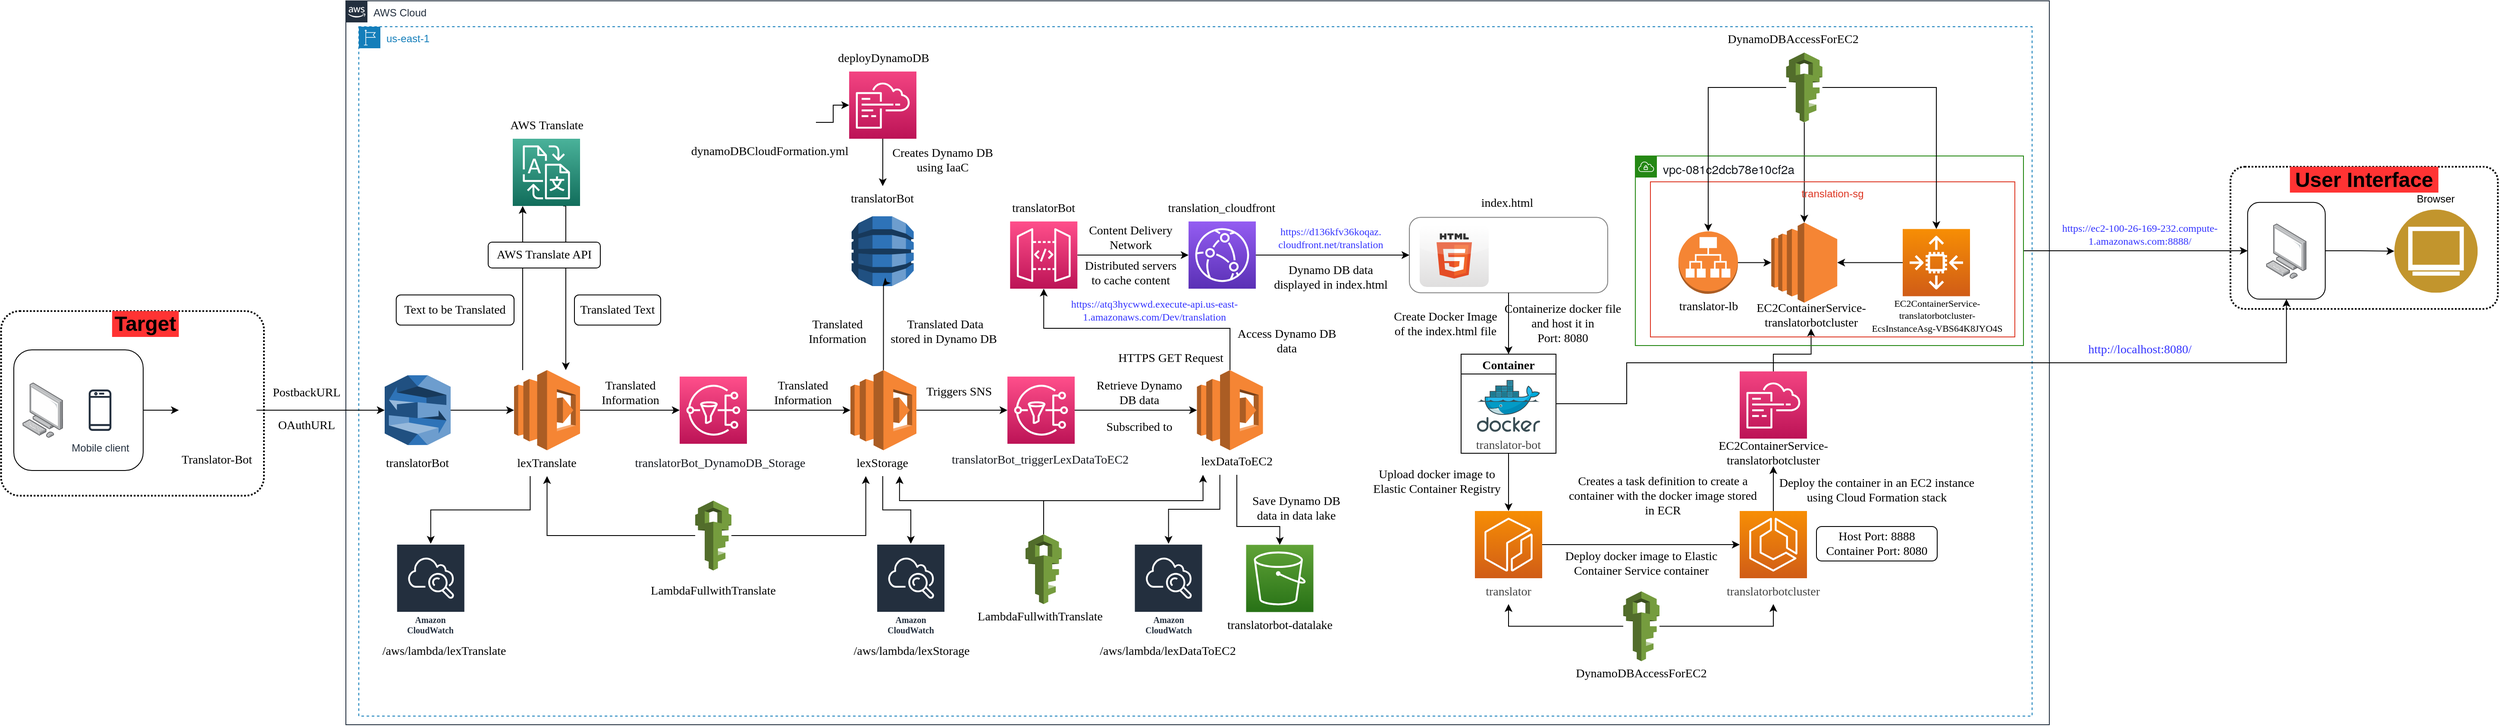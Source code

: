 <mxfile version="16.5.4" type="github">
  <diagram id="Cde-3X-1X5EVj61imLlX" name="Page-1">
    <mxGraphModel dx="1662" dy="762" grid="1" gridSize="10" guides="1" tooltips="1" connect="1" arrows="1" fold="1" page="1" pageScale="1" pageWidth="827" pageHeight="1169" math="0" shadow="0">
      <root>
        <mxCell id="0" />
        <mxCell id="1" parent="0" />
        <mxCell id="rzOmGo2VR9fKO25eVvpv-35" value="" style="rounded=1;whiteSpace=wrap;html=1;shadow=0;glass=0;opacity=50;" parent="1" vertex="1">
          <mxGeometry x="1668" y="271.25" width="230" height="87.5" as="geometry" />
        </mxCell>
        <mxCell id="ni4OcqO88Lzvq4DjB9Rr-82" value="us-east-1" style="points=[[0,0],[0.25,0],[0.5,0],[0.75,0],[1,0],[1,0.25],[1,0.5],[1,0.75],[1,1],[0.75,1],[0.5,1],[0.25,1],[0,1],[0,0.75],[0,0.5],[0,0.25]];outlineConnect=0;gradientColor=none;html=1;whiteSpace=wrap;fontSize=12;fontStyle=0;container=1;pointerEvents=0;collapsible=0;recursiveResize=0;shape=mxgraph.aws4.group;grIcon=mxgraph.aws4.group_region;strokeColor=#147EBA;fillColor=none;verticalAlign=top;align=left;spacingLeft=30;fontColor=#147EBA;dashed=1;" vertex="1" parent="1">
          <mxGeometry x="450" y="50" width="1940" height="800" as="geometry" />
        </mxCell>
        <mxCell id="ni4OcqO88Lzvq4DjB9Rr-123" value="" style="rounded=1;whiteSpace=wrap;html=1;fontFamily=Tahoma;fontSize=14;fontColor=#000000;fillColor=none;" vertex="1" parent="ni4OcqO88Lzvq4DjB9Rr-82">
          <mxGeometry x="1690" y="580" width="140" height="40" as="geometry" />
        </mxCell>
        <mxCell id="EA1YKVZXCybgp4M1fabI-1" value="AWS Cloud" style="points=[[0,0],[0.25,0],[0.5,0],[0.75,0],[1,0],[1,0.25],[1,0.5],[1,0.75],[1,1],[0.75,1],[0.5,1],[0.25,1],[0,1],[0,0.75],[0,0.5],[0,0.25]];outlineConnect=0;gradientColor=none;html=1;whiteSpace=wrap;fontSize=12;fontStyle=0;shape=mxgraph.aws4.group;grIcon=mxgraph.aws4.group_aws_cloud_alt;strokeColor=#232F3E;fillColor=none;verticalAlign=top;align=left;spacingLeft=30;fontColor=#232F3E;dashed=0;" parent="ni4OcqO88Lzvq4DjB9Rr-82" vertex="1">
          <mxGeometry x="-15" y="-30" width="1975" height="840" as="geometry" />
        </mxCell>
        <mxCell id="rzOmGo2VR9fKO25eVvpv-13" value="HTTPS GET Request" style="text;html=1;strokeColor=none;fillColor=none;align=center;verticalAlign=middle;whiteSpace=wrap;rounded=0;fontFamily=Tahoma;fontStyle=0;fontSize=14;" parent="ni4OcqO88Lzvq4DjB9Rr-82" vertex="1">
          <mxGeometry x="863.56" y="370" width="154.88" height="30" as="geometry" />
        </mxCell>
        <mxCell id="rzOmGo2VR9fKO25eVvpv-29" value="" style="shape=image;html=1;verticalAlign=top;verticalLabelPosition=bottom;labelBackgroundColor=#ffffff;imageAspect=0;aspect=fixed;image=https://cdn1.iconfinder.com/data/icons/hawcons/32/700035-icon-77-document-file-css-128.png" parent="ni4OcqO88Lzvq4DjB9Rr-82" vertex="1">
          <mxGeometry x="1380" y="230" width="70" height="70" as="geometry" />
        </mxCell>
        <mxCell id="rzOmGo2VR9fKO25eVvpv-30" value="" style="shape=image;html=1;verticalAlign=top;verticalLabelPosition=bottom;labelBackgroundColor=#ffffff;imageAspect=0;aspect=fixed;image=https://cdn0.iconfinder.com/data/icons/file-names-26/512/27-128.png" parent="ni4OcqO88Lzvq4DjB9Rr-82" vertex="1">
          <mxGeometry x="1310" y="230" width="70" height="70" as="geometry" />
        </mxCell>
        <mxCell id="rzOmGo2VR9fKO25eVvpv-27" value="" style="dashed=0;outlineConnect=0;html=1;align=center;labelPosition=center;verticalLabelPosition=bottom;verticalAlign=top;shape=mxgraph.webicons.html5;gradientColor=#DFDEDE" parent="ni4OcqO88Lzvq4DjB9Rr-82" vertex="1">
          <mxGeometry x="1230" y="230" width="80" height="72" as="geometry" />
        </mxCell>
        <mxCell id="ni4OcqO88Lzvq4DjB9Rr-109" value="" style="shape=image;html=1;verticalAlign=top;verticalLabelPosition=bottom;labelBackgroundColor=#ffffff;imageAspect=0;aspect=fixed;image=https://cdn1.iconfinder.com/data/icons/hawcons/32/699749-icon-103-document-file-yml-128.png;fontColor=#000000;fillColor=none;" vertex="1" parent="ni4OcqO88Lzvq4DjB9Rr-82">
          <mxGeometry x="450" y="71" width="80" height="80" as="geometry" />
        </mxCell>
        <mxCell id="ni4OcqO88Lzvq4DjB9Rr-76" value="" style="outlineConnect=0;dashed=0;verticalLabelPosition=bottom;verticalAlign=top;align=center;html=1;shape=mxgraph.aws3.iam;fillColor=#759C3E;gradientColor=none;fontFamily=Tahoma;fontSize=14;" vertex="1" parent="ni4OcqO88Lzvq4DjB9Rr-82">
          <mxGeometry x="1654.87" y="30" width="42" height="81" as="geometry" />
        </mxCell>
        <mxCell id="ni4OcqO88Lzvq4DjB9Rr-79" value="DynamoDBAccessForEC2" style="text;html=1;strokeColor=none;fillColor=none;align=center;verticalAlign=middle;whiteSpace=wrap;rounded=0;fontFamily=Tahoma;fontStyle=0;fontSize=14;" vertex="1" parent="ni4OcqO88Lzvq4DjB9Rr-82">
          <mxGeometry x="1580" width="166.13" height="30" as="geometry" />
        </mxCell>
        <mxCell id="ni4OcqO88Lzvq4DjB9Rr-122" value="&lt;font style=&quot;font-size: 14px&quot;&gt;Host Port: 8888&lt;br&gt;Container Port: 8080&lt;/font&gt;" style="text;html=1;strokeColor=none;fillColor=none;align=center;verticalAlign=middle;whiteSpace=wrap;rounded=0;fontFamily=Tahoma;fontSize=11;fontColor=#000000;" vertex="1" parent="ni4OcqO88Lzvq4DjB9Rr-82">
          <mxGeometry x="1683.07" y="580" width="153.87" height="40" as="geometry" />
        </mxCell>
        <mxCell id="ni4OcqO88Lzvq4DjB9Rr-77" style="edgeStyle=orthogonalEdgeStyle;rounded=0;orthogonalLoop=1;jettySize=auto;html=1;entryX=0.5;entryY=0;entryDx=0;entryDy=0;entryPerimeter=0;fontColor=#000000;exitX=0.5;exitY=1;exitDx=0;exitDy=0;exitPerimeter=0;" edge="1" parent="1" source="ni4OcqO88Lzvq4DjB9Rr-76" target="XaE2ZHyz7dsWg8NqnUYi-18">
          <mxGeometry relative="1" as="geometry">
            <Array as="points">
              <mxPoint x="2126" y="190" />
              <mxPoint x="2126" y="190" />
            </Array>
          </mxGeometry>
        </mxCell>
        <mxCell id="XaE2ZHyz7dsWg8NqnUYi-12" value="" style="rounded=1;arcSize=10;dashed=1;fillColor=none;gradientColor=none;dashPattern=1 1;strokeWidth=2;" parent="1" vertex="1">
          <mxGeometry x="2620" y="212.5" width="310" height="165" as="geometry" />
        </mxCell>
        <mxCell id="XaE2ZHyz7dsWg8NqnUYi-1" value="" style="rounded=1;arcSize=10;dashed=1;fillColor=none;gradientColor=none;dashPattern=1 1;strokeWidth=2;" parent="1" vertex="1">
          <mxGeometry x="35.25" y="380" width="304.75" height="214.25" as="geometry" />
        </mxCell>
        <mxCell id="UKweu5wvskNlFkjZEGn7-25" value="Translated &lt;br&gt;Information" style="text;html=1;strokeColor=none;fillColor=none;align=center;verticalAlign=middle;whiteSpace=wrap;rounded=0;fontFamily=Tahoma;fontStyle=0;fontSize=14;" parent="1" vertex="1">
          <mxGeometry x="690" y="460" width="150" height="30" as="geometry" />
        </mxCell>
        <mxCell id="XaE2ZHyz7dsWg8NqnUYi-13" value="Translated&lt;br&gt;Information" style="text;html=1;strokeColor=none;fillColor=none;align=center;verticalAlign=middle;whiteSpace=wrap;rounded=0;fontFamily=Tahoma;fontStyle=0;fontSize=14;" parent="1" vertex="1">
          <mxGeometry x="890" y="460" width="150" height="30" as="geometry" />
        </mxCell>
        <mxCell id="UKweu5wvskNlFkjZEGn7-30" value="Translated&lt;br&gt;Information" style="text;html=1;strokeColor=none;fillColor=none;align=center;verticalAlign=middle;whiteSpace=wrap;rounded=0;fontFamily=Tahoma;fontStyle=0;fontSize=14;" parent="1" vertex="1">
          <mxGeometry x="930" y="388.75" width="150" height="30" as="geometry" />
        </mxCell>
        <mxCell id="rzOmGo2VR9fKO25eVvpv-54" value="Translated Data &lt;br&gt;stored in Dynamo DB&amp;nbsp;" style="text;html=1;strokeColor=none;fillColor=none;align=center;verticalAlign=middle;whiteSpace=wrap;rounded=0;fontFamily=Tahoma;fontStyle=0;fontSize=14;" parent="1" vertex="1">
          <mxGeometry x="1055.12" y="388.75" width="150" height="30" as="geometry" />
        </mxCell>
        <mxCell id="sKFou9yZOoE1EBQb0Xwh-13" value="Subscribed to" style="text;html=1;strokeColor=none;fillColor=none;align=center;verticalAlign=middle;whiteSpace=wrap;rounded=0;fontFamily=Tahoma;fontStyle=0;fontSize=14;" parent="1" vertex="1">
          <mxGeometry x="1310" y="500" width="90" height="30" as="geometry" />
        </mxCell>
        <mxCell id="A36-IKuRs1dUuJYJ4YyN-19" value="&lt;font style=&quot;font-size: 14px&quot;&gt;Retrieve Dynamo &lt;br&gt;DB data&lt;/font&gt;" style="text;html=1;strokeColor=none;fillColor=none;align=center;verticalAlign=middle;whiteSpace=wrap;rounded=0;fontFamily=Tahoma;fontStyle=0;fontSize=14;" parent="1" vertex="1">
          <mxGeometry x="1280" y="460" width="150" height="30" as="geometry" />
        </mxCell>
        <mxCell id="sKFou9yZOoE1EBQb0Xwh-12" value="Triggers SNS" style="text;html=1;strokeColor=none;fillColor=none;align=center;verticalAlign=middle;whiteSpace=wrap;rounded=0;fontFamily=Tahoma;fontStyle=0;fontSize=14;" parent="1" vertex="1">
          <mxGeometry x="1070.59" y="458.5" width="150" height="30" as="geometry" />
        </mxCell>
        <mxCell id="rzOmGo2VR9fKO25eVvpv-15" value="&lt;font style=&quot;font-size: 14px&quot;&gt;Access Dynamo DB &lt;br&gt;data&lt;/font&gt;" style="text;html=1;strokeColor=none;fillColor=none;align=center;verticalAlign=middle;whiteSpace=wrap;rounded=0;fontFamily=Tahoma;fontStyle=0;fontSize=14;" parent="1" vertex="1">
          <mxGeometry x="1461.75" y="400" width="128.25" height="30" as="geometry" />
        </mxCell>
        <mxCell id="rzOmGo2VR9fKO25eVvpv-17" value="&lt;font style=&quot;font-size: 14px&quot;&gt;Save Dynamo DB &lt;br&gt;data in data lake&lt;/font&gt;" style="text;html=1;strokeColor=none;fillColor=none;align=center;verticalAlign=middle;whiteSpace=wrap;rounded=0;fontFamily=Tahoma;fontStyle=0;fontSize=14;" parent="1" vertex="1">
          <mxGeometry x="1461.75" y="594.25" width="150" height="30" as="geometry" />
        </mxCell>
        <mxCell id="rzOmGo2VR9fKO25eVvpv-41" value="" style="edgeStyle=orthogonalEdgeStyle;rounded=0;orthogonalLoop=1;jettySize=auto;html=1;entryX=0.5;entryY=0;entryDx=0;entryDy=0;" parent="1" source="rzOmGo2VR9fKO25eVvpv-35" target="UKweu5wvskNlFkjZEGn7-52" edge="1">
          <mxGeometry relative="1" as="geometry" />
        </mxCell>
        <mxCell id="UKweu5wvskNlFkjZEGn7-3" value="" style="edgeStyle=orthogonalEdgeStyle;rounded=0;orthogonalLoop=1;jettySize=auto;html=1;fontFamily=Tahoma;fontSize=14;" parent="1" source="mrodCyjBKe6o-l9PmYg6-1" target="mrodCyjBKe6o-l9PmYg6-2" edge="1">
          <mxGeometry relative="1" as="geometry" />
        </mxCell>
        <mxCell id="mrodCyjBKe6o-l9PmYg6-1" value="" style="outlineConnect=0;dashed=0;verticalLabelPosition=bottom;verticalAlign=top;align=center;html=1;shape=mxgraph.aws3.lex;fillColor=#2E73B8;gradientColor=none;" parent="1" vertex="1">
          <mxGeometry x="480" y="454.5" width="76.5" height="81" as="geometry" />
        </mxCell>
        <mxCell id="UKweu5wvskNlFkjZEGn7-14" value="" style="edgeStyle=orthogonalEdgeStyle;rounded=0;orthogonalLoop=1;jettySize=auto;html=1;fontFamily=Tahoma;fontSize=14;" parent="1" source="mrodCyjBKe6o-l9PmYg6-2" target="mrodCyjBKe6o-l9PmYg6-4" edge="1">
          <mxGeometry relative="1" as="geometry">
            <Array as="points">
              <mxPoint x="640" y="410" />
              <mxPoint x="640" y="410" />
            </Array>
            <mxPoint x="640" y="378" as="targetPoint" />
          </mxGeometry>
        </mxCell>
        <mxCell id="UKweu5wvskNlFkjZEGn7-23" style="edgeStyle=orthogonalEdgeStyle;rounded=0;orthogonalLoop=1;jettySize=auto;html=1;fontFamily=Tahoma;fontSize=14;entryX=0;entryY=0.5;entryDx=0;entryDy=0;entryPerimeter=0;" parent="1" source="mrodCyjBKe6o-l9PmYg6-2" target="UKweu5wvskNlFkjZEGn7-4" edge="1">
          <mxGeometry relative="1" as="geometry" />
        </mxCell>
        <mxCell id="mrodCyjBKe6o-l9PmYg6-2" value="" style="outlineConnect=0;dashed=0;verticalLabelPosition=bottom;verticalAlign=top;align=center;html=1;shape=mxgraph.aws3.lambda;fillColor=#F58534;gradientColor=none;" parent="1" vertex="1">
          <mxGeometry x="630" y="448.5" width="76.5" height="93" as="geometry" />
        </mxCell>
        <mxCell id="UKweu5wvskNlFkjZEGn7-17" value="" style="edgeStyle=orthogonalEdgeStyle;rounded=0;orthogonalLoop=1;jettySize=auto;html=1;fontFamily=Tahoma;fontSize=14;exitX=0.75;exitY=1;exitDx=0;exitDy=0;exitPerimeter=0;" parent="1" source="mrodCyjBKe6o-l9PmYg6-4" target="mrodCyjBKe6o-l9PmYg6-2" edge="1">
          <mxGeometry relative="1" as="geometry">
            <Array as="points">
              <mxPoint x="690" y="258" />
            </Array>
            <mxPoint x="690" y="378" as="sourcePoint" />
          </mxGeometry>
        </mxCell>
        <mxCell id="mrodCyjBKe6o-l9PmYg6-4" value="" style="sketch=0;points=[[0,0,0],[0.25,0,0],[0.5,0,0],[0.75,0,0],[1,0,0],[0,1,0],[0.25,1,0],[0.5,1,0],[0.75,1,0],[1,1,0],[0,0.25,0],[0,0.5,0],[0,0.75,0],[1,0.25,0],[1,0.5,0],[1,0.75,0]];outlineConnect=0;fontColor=#232F3E;gradientColor=#4AB29A;gradientDirection=north;fillColor=#116D5B;strokeColor=#ffffff;dashed=0;verticalLabelPosition=bottom;verticalAlign=top;align=center;html=1;fontSize=12;fontStyle=0;aspect=fixed;shape=mxgraph.aws4.resourceIcon;resIcon=mxgraph.aws4.translate;" parent="1" vertex="1">
          <mxGeometry x="628.5" y="180" width="78" height="78" as="geometry" />
        </mxCell>
        <mxCell id="sKFou9yZOoE1EBQb0Xwh-3" style="edgeStyle=orthogonalEdgeStyle;rounded=0;orthogonalLoop=1;jettySize=auto;html=1;exitX=0.25;exitY=1;exitDx=0;exitDy=0;" parent="1" source="UKweu5wvskNlFkjZEGn7-1" target="UKweu5wvskNlFkjZEGn7-35" edge="1">
          <mxGeometry relative="1" as="geometry" />
        </mxCell>
        <mxCell id="UKweu5wvskNlFkjZEGn7-1" value="lexTranslate" style="text;html=1;strokeColor=none;fillColor=none;align=center;verticalAlign=middle;whiteSpace=wrap;rounded=0;fontFamily=Tahoma;fontStyle=0;fontSize=14;" parent="1" vertex="1">
          <mxGeometry x="629.13" y="541.5" width="78.25" height="30" as="geometry" />
        </mxCell>
        <mxCell id="UKweu5wvskNlFkjZEGn7-2" value="translatorBot" style="text;html=1;strokeColor=none;fillColor=none;align=center;verticalAlign=middle;whiteSpace=wrap;rounded=0;fontFamily=Tahoma;fontStyle=0;fontSize=14;" parent="1" vertex="1">
          <mxGeometry x="479.12" y="541.5" width="78.25" height="30" as="geometry" />
        </mxCell>
        <mxCell id="UKweu5wvskNlFkjZEGn7-27" value="" style="edgeStyle=orthogonalEdgeStyle;rounded=0;orthogonalLoop=1;jettySize=auto;html=1;fontFamily=Tahoma;fontSize=14;" parent="1" source="UKweu5wvskNlFkjZEGn7-4" target="UKweu5wvskNlFkjZEGn7-26" edge="1">
          <mxGeometry relative="1" as="geometry" />
        </mxCell>
        <mxCell id="UKweu5wvskNlFkjZEGn7-4" value="" style="sketch=0;points=[[0,0,0],[0.25,0,0],[0.5,0,0],[0.75,0,0],[1,0,0],[0,1,0],[0.25,1,0],[0.5,1,0],[0.75,1,0],[1,1,0],[0,0.25,0],[0,0.5,0],[0,0.75,0],[1,0.25,0],[1,0.5,0],[1,0.75,0]];outlineConnect=0;fontColor=#232F3E;gradientColor=#FF4F8B;gradientDirection=north;fillColor=#BC1356;strokeColor=#ffffff;dashed=0;verticalLabelPosition=bottom;verticalAlign=top;align=center;html=1;fontSize=12;fontStyle=0;aspect=fixed;shape=mxgraph.aws4.resourceIcon;resIcon=mxgraph.aws4.sns;fontFamily=Tahoma;" parent="1" vertex="1">
          <mxGeometry x="822" y="456" width="78" height="78" as="geometry" />
        </mxCell>
        <mxCell id="UKweu5wvskNlFkjZEGn7-11" value="" style="edgeStyle=orthogonalEdgeStyle;rounded=0;orthogonalLoop=1;jettySize=auto;html=1;fontFamily=Tahoma;fontSize=14;" parent="1" source="UKweu5wvskNlFkjZEGn7-7" target="UKweu5wvskNlFkjZEGn7-1" edge="1">
          <mxGeometry relative="1" as="geometry" />
        </mxCell>
        <mxCell id="UKweu5wvskNlFkjZEGn7-33" style="edgeStyle=orthogonalEdgeStyle;rounded=0;orthogonalLoop=1;jettySize=auto;html=1;entryX=0.25;entryY=1;entryDx=0;entryDy=0;fontFamily=Tahoma;fontSize=14;" parent="1" source="UKweu5wvskNlFkjZEGn7-7" target="UKweu5wvskNlFkjZEGn7-31" edge="1">
          <mxGeometry relative="1" as="geometry" />
        </mxCell>
        <mxCell id="UKweu5wvskNlFkjZEGn7-7" value="" style="outlineConnect=0;dashed=0;verticalLabelPosition=bottom;verticalAlign=top;align=center;html=1;shape=mxgraph.aws3.iam;fillColor=#759C3E;gradientColor=none;fontFamily=Tahoma;fontSize=14;" parent="1" vertex="1">
          <mxGeometry x="840" y="600" width="42" height="81" as="geometry" />
        </mxCell>
        <mxCell id="UKweu5wvskNlFkjZEGn7-10" value="LambdaFullwithTranslate" style="text;html=1;strokeColor=none;fillColor=none;align=center;verticalAlign=middle;whiteSpace=wrap;rounded=0;fontFamily=Tahoma;fontStyle=0;fontSize=14;" parent="1" vertex="1">
          <mxGeometry x="821.75" y="690" width="78.25" height="30" as="geometry" />
        </mxCell>
        <mxCell id="UKweu5wvskNlFkjZEGn7-12" value="" style="outlineConnect=0;dashed=0;verticalLabelPosition=bottom;verticalAlign=top;align=center;html=1;shape=mxgraph.aws3.dynamo_db;fillColor=#2E73B8;gradientColor=none;fontFamily=Tahoma;fontSize=14;" parent="1" vertex="1">
          <mxGeometry x="1021.37" y="270" width="72" height="81" as="geometry" />
        </mxCell>
        <mxCell id="UKweu5wvskNlFkjZEGn7-13" value="AWS Translate" style="text;html=1;strokeColor=none;fillColor=none;align=center;verticalAlign=middle;whiteSpace=wrap;rounded=0;fontFamily=Tahoma;fontStyle=0;fontSize=14;" parent="1" vertex="1">
          <mxGeometry x="621.63" y="150" width="91.75" height="30" as="geometry" />
        </mxCell>
        <mxCell id="UKweu5wvskNlFkjZEGn7-21" value="Translated Text" style="rounded=1;whiteSpace=wrap;html=1;fontFamily=Tahoma;fontSize=14;" parent="1" vertex="1">
          <mxGeometry x="700" y="361.25" width="100" height="35" as="geometry" />
        </mxCell>
        <mxCell id="UKweu5wvskNlFkjZEGn7-22" value="Text to be Translated" style="rounded=1;whiteSpace=wrap;html=1;fontFamily=Tahoma;fontSize=14;" parent="1" vertex="1">
          <mxGeometry x="493.38" y="361.25" width="136.62" height="35" as="geometry" />
        </mxCell>
        <mxCell id="rzOmGo2VR9fKO25eVvpv-45" value="" style="edgeStyle=orthogonalEdgeStyle;rounded=0;orthogonalLoop=1;jettySize=auto;html=1;" parent="1" source="UKweu5wvskNlFkjZEGn7-26" target="rzOmGo2VR9fKO25eVvpv-44" edge="1">
          <mxGeometry relative="1" as="geometry" />
        </mxCell>
        <mxCell id="UKweu5wvskNlFkjZEGn7-26" value="" style="outlineConnect=0;dashed=0;verticalLabelPosition=bottom;verticalAlign=top;align=center;html=1;shape=mxgraph.aws3.lambda;fillColor=#F58534;gradientColor=none;" parent="1" vertex="1">
          <mxGeometry x="1020" y="448.5" width="76.5" height="93" as="geometry" />
        </mxCell>
        <mxCell id="UKweu5wvskNlFkjZEGn7-29" value="&lt;span style=&quot;color: rgb(22 , 25 , 31) ; background-color: rgb(255 , 255 , 255)&quot;&gt;translatorBot_DynamoDB_Storage&lt;/span&gt;" style="text;html=1;strokeColor=none;fillColor=none;align=center;verticalAlign=middle;whiteSpace=wrap;rounded=0;fontFamily=Tahoma;fontStyle=0;fontSize=14;" parent="1" vertex="1">
          <mxGeometry x="829.75" y="541.5" width="78.25" height="30" as="geometry" />
        </mxCell>
        <mxCell id="ni4OcqO88Lzvq4DjB9Rr-25" style="edgeStyle=orthogonalEdgeStyle;rounded=0;orthogonalLoop=1;jettySize=auto;html=1;" edge="1" parent="1" source="UKweu5wvskNlFkjZEGn7-31" target="UKweu5wvskNlFkjZEGn7-37">
          <mxGeometry relative="1" as="geometry" />
        </mxCell>
        <mxCell id="UKweu5wvskNlFkjZEGn7-31" value="lexStorage" style="text;html=1;strokeColor=none;fillColor=none;align=center;verticalAlign=middle;whiteSpace=wrap;rounded=0;fontFamily=Tahoma;fontStyle=0;fontSize=14;" parent="1" vertex="1">
          <mxGeometry x="1018.25" y="541.5" width="78.25" height="30" as="geometry" />
        </mxCell>
        <mxCell id="UKweu5wvskNlFkjZEGn7-34" value="translatorBot" style="text;html=1;strokeColor=none;fillColor=none;align=center;verticalAlign=middle;whiteSpace=wrap;rounded=0;fontFamily=Tahoma;fontStyle=0;fontSize=14;" parent="1" vertex="1">
          <mxGeometry x="1018.25" y="235" width="78.25" height="30" as="geometry" />
        </mxCell>
        <mxCell id="UKweu5wvskNlFkjZEGn7-35" value="Amazon CloudWatch" style="sketch=0;outlineConnect=0;fontColor=#232F3E;gradientColor=none;strokeColor=#ffffff;fillColor=#232F3E;dashed=0;verticalLabelPosition=middle;verticalAlign=bottom;align=center;html=1;whiteSpace=wrap;fontSize=10;fontStyle=1;spacing=3;shape=mxgraph.aws4.productIcon;prIcon=mxgraph.aws4.cloudwatch;fontFamily=Tahoma;" parent="1" vertex="1">
          <mxGeometry x="493.38" y="650" width="80" height="110" as="geometry" />
        </mxCell>
        <mxCell id="UKweu5wvskNlFkjZEGn7-37" value="Amazon CloudWatch" style="sketch=0;outlineConnect=0;fontColor=#232F3E;gradientColor=none;strokeColor=#ffffff;fillColor=#232F3E;dashed=0;verticalLabelPosition=middle;verticalAlign=bottom;align=center;html=1;whiteSpace=wrap;fontSize=10;fontStyle=1;spacing=3;shape=mxgraph.aws4.productIcon;prIcon=mxgraph.aws4.cloudwatch;fontFamily=Tahoma;" parent="1" vertex="1">
          <mxGeometry x="1050" y="650" width="80" height="110" as="geometry" />
        </mxCell>
        <mxCell id="UKweu5wvskNlFkjZEGn7-40" value="/aws/lambda/lexTranslate" style="text;html=1;strokeColor=none;fillColor=none;align=center;verticalAlign=middle;whiteSpace=wrap;rounded=0;fontFamily=Tahoma;fontStyle=0;fontSize=14;" parent="1" vertex="1">
          <mxGeometry x="510" y="760" width="78.25" height="30" as="geometry" />
        </mxCell>
        <mxCell id="UKweu5wvskNlFkjZEGn7-42" value="/aws/lambda/lexStorage" style="text;html=1;strokeColor=none;fillColor=none;align=center;verticalAlign=middle;whiteSpace=wrap;rounded=0;fontFamily=Tahoma;fontStyle=0;fontSize=14;" parent="1" vertex="1">
          <mxGeometry x="1051.75" y="760" width="78.25" height="30" as="geometry" />
        </mxCell>
        <mxCell id="ni4OcqO88Lzvq4DjB9Rr-4" value="" style="edgeStyle=orthogonalEdgeStyle;rounded=0;orthogonalLoop=1;jettySize=auto;html=1;" edge="1" parent="1" source="UKweu5wvskNlFkjZEGn7-52" target="ni4OcqO88Lzvq4DjB9Rr-3">
          <mxGeometry relative="1" as="geometry" />
        </mxCell>
        <mxCell id="ni4OcqO88Lzvq4DjB9Rr-102" style="edgeStyle=orthogonalEdgeStyle;rounded=0;orthogonalLoop=1;jettySize=auto;html=1;exitX=1;exitY=0.5;exitDx=0;exitDy=0;entryX=0.5;entryY=1;entryDx=0;entryDy=0;fontColor=#000000;" edge="1" parent="1" source="UKweu5wvskNlFkjZEGn7-52" target="ni4OcqO88Lzvq4DjB9Rr-85">
          <mxGeometry relative="1" as="geometry">
            <Array as="points">
              <mxPoint x="1920" y="488" />
              <mxPoint x="1920" y="440" />
              <mxPoint x="2685" y="440" />
            </Array>
          </mxGeometry>
        </mxCell>
        <mxCell id="UKweu5wvskNlFkjZEGn7-52" value="Container" style="swimlane;fontFamily=Tahoma;fontSize=14;" parent="1" vertex="1">
          <mxGeometry x="1728" y="430" width="110" height="115" as="geometry" />
        </mxCell>
        <mxCell id="UKweu5wvskNlFkjZEGn7-51" value="" style="sketch=0;aspect=fixed;html=1;points=[];align=center;image;fontSize=12;image=img/lib/mscae/Docker.svg;fontFamily=Tahoma;" parent="UKweu5wvskNlFkjZEGn7-52" vertex="1">
          <mxGeometry x="18.41" y="30" width="73.18" height="60" as="geometry" />
        </mxCell>
        <mxCell id="ni4OcqO88Lzvq4DjB9Rr-41" value="&lt;span style=&quot;color: rgb(68 , 68 , 68) ; font-size: 14px ; text-align: left ; background-color: rgb(255 , 255 , 255)&quot;&gt;&lt;font face=&quot;Tahoma&quot;&gt;translator-bot&lt;/font&gt;&lt;/span&gt;" style="text;html=1;strokeColor=none;fillColor=none;align=center;verticalAlign=middle;whiteSpace=wrap;rounded=0;" vertex="1" parent="UKweu5wvskNlFkjZEGn7-52">
          <mxGeometry x="10" y="90" width="90" height="30" as="geometry" />
        </mxCell>
        <mxCell id="VdarfOzmsGKDCOIK_PlB-1" value="&lt;span style=&quot;font-family: &amp;#34;tahoma&amp;#34; ; font-size: 14px&quot;&gt;AWS Translate API&lt;/span&gt;" style="rounded=1;whiteSpace=wrap;html=1;" parent="1" vertex="1">
          <mxGeometry x="600" y="300" width="130" height="30" as="geometry" />
        </mxCell>
        <mxCell id="VdarfOzmsGKDCOIK_PlB-5" style="edgeStyle=orthogonalEdgeStyle;rounded=0;orthogonalLoop=1;jettySize=auto;html=1;" parent="1" source="VdarfOzmsGKDCOIK_PlB-4" target="mrodCyjBKe6o-l9PmYg6-1" edge="1">
          <mxGeometry relative="1" as="geometry" />
        </mxCell>
        <mxCell id="VdarfOzmsGKDCOIK_PlB-4" value="" style="shape=image;html=1;verticalAlign=top;verticalLabelPosition=bottom;labelBackgroundColor=#ffffff;imageAspect=0;aspect=fixed;image=https://cdn2.iconfinder.com/data/icons/social-media-2285/512/1_Slack_colored_svg-128.png" parent="1" vertex="1">
          <mxGeometry x="241.31" y="450" width="90" height="90" as="geometry" />
        </mxCell>
        <mxCell id="VdarfOzmsGKDCOIK_PlB-6" value="Translator-Bot" style="text;html=1;strokeColor=none;fillColor=none;align=center;verticalAlign=middle;whiteSpace=wrap;rounded=0;fontFamily=Tahoma;fontStyle=0;fontSize=14;" parent="1" vertex="1">
          <mxGeometry x="240.19" y="537.75" width="91.12" height="30" as="geometry" />
        </mxCell>
        <mxCell id="rzOmGo2VR9fKO25eVvpv-51" style="edgeStyle=orthogonalEdgeStyle;rounded=0;orthogonalLoop=1;jettySize=auto;html=1;fontSize=12;entryX=0.5;entryY=1;entryDx=0;entryDy=0;entryPerimeter=0;" parent="1" source="VdarfOzmsGKDCOIK_PlB-7" target="VdarfOzmsGKDCOIK_PlB-9" edge="1">
          <mxGeometry relative="1" as="geometry">
            <mxPoint x="1244" y="360" as="targetPoint" />
            <Array as="points">
              <mxPoint x="1460" y="400" />
              <mxPoint x="1244" y="400" />
            </Array>
          </mxGeometry>
        </mxCell>
        <mxCell id="VdarfOzmsGKDCOIK_PlB-7" value="" style="outlineConnect=0;dashed=0;verticalLabelPosition=bottom;verticalAlign=top;align=center;html=1;shape=mxgraph.aws3.lambda;fillColor=#F58534;gradientColor=none;" parent="1" vertex="1">
          <mxGeometry x="1421.75" y="448.5" width="76.5" height="93" as="geometry" />
        </mxCell>
        <mxCell id="ni4OcqO88Lzvq4DjB9Rr-5" style="edgeStyle=orthogonalEdgeStyle;rounded=0;orthogonalLoop=1;jettySize=auto;html=1;entryX=0;entryY=0.5;entryDx=0;entryDy=0;entryPerimeter=0;" edge="1" parent="1" source="VdarfOzmsGKDCOIK_PlB-9" target="ni4OcqO88Lzvq4DjB9Rr-60">
          <mxGeometry relative="1" as="geometry" />
        </mxCell>
        <mxCell id="VdarfOzmsGKDCOIK_PlB-9" value="" style="sketch=0;points=[[0,0,0],[0.25,0,0],[0.5,0,0],[0.75,0,0],[1,0,0],[0,1,0],[0.25,1,0],[0.5,1,0],[0.75,1,0],[1,1,0],[0,0.25,0],[0,0.5,0],[0,0.75,0],[1,0.25,0],[1,0.5,0],[1,0.75,0]];outlineConnect=0;fontColor=#232F3E;gradientColor=#FF4F8B;gradientDirection=north;fillColor=#BC1356;strokeColor=#ffffff;dashed=0;verticalLabelPosition=bottom;verticalAlign=top;align=center;html=1;fontSize=12;fontStyle=0;aspect=fixed;shape=mxgraph.aws4.resourceIcon;resIcon=mxgraph.aws4.api_gateway;" parent="1" vertex="1">
          <mxGeometry x="1205.12" y="276" width="78" height="78" as="geometry" />
        </mxCell>
        <mxCell id="rzOmGo2VR9fKO25eVvpv-52" value="" style="edgeStyle=orthogonalEdgeStyle;rounded=0;orthogonalLoop=1;jettySize=auto;html=1;fontSize=12;exitX=0.25;exitY=1;exitDx=0;exitDy=0;" parent="1" source="sKFou9yZOoE1EBQb0Xwh-4" target="sKFou9yZOoE1EBQb0Xwh-17" edge="1">
          <mxGeometry relative="1" as="geometry" />
        </mxCell>
        <mxCell id="rzOmGo2VR9fKO25eVvpv-53" value="" style="edgeStyle=orthogonalEdgeStyle;rounded=0;orthogonalLoop=1;jettySize=auto;html=1;fontSize=12;entryX=0.5;entryY=0;entryDx=0;entryDy=0;entryPerimeter=0;" parent="1" source="sKFou9yZOoE1EBQb0Xwh-4" target="A36-IKuRs1dUuJYJ4YyN-14" edge="1">
          <mxGeometry relative="1" as="geometry">
            <Array as="points">
              <mxPoint x="1512" y="630" />
              <mxPoint x="1659" y="630" />
            </Array>
          </mxGeometry>
        </mxCell>
        <mxCell id="sKFou9yZOoE1EBQb0Xwh-4" value="lexDataToEC2" style="text;html=1;strokeColor=none;fillColor=none;align=center;verticalAlign=middle;whiteSpace=wrap;rounded=0;fontFamily=Tahoma;fontStyle=0;fontSize=14;" parent="1" vertex="1">
          <mxGeometry x="1428.75" y="540" width="78.25" height="30" as="geometry" />
        </mxCell>
        <mxCell id="XaE2ZHyz7dsWg8NqnUYi-8" style="edgeStyle=orthogonalEdgeStyle;rounded=0;orthogonalLoop=1;jettySize=auto;html=1;exitX=0.5;exitY=0;exitDx=0;exitDy=0;entryX=0.5;entryY=1;entryDx=0;entryDy=0;entryPerimeter=0;exitPerimeter=0;" parent="1" source="UKweu5wvskNlFkjZEGn7-26" target="UKweu5wvskNlFkjZEGn7-12" edge="1">
          <mxGeometry relative="1" as="geometry">
            <Array as="points">
              <mxPoint x="1058" y="350" />
              <mxPoint x="1057" y="350" />
            </Array>
          </mxGeometry>
        </mxCell>
        <mxCell id="sKFou9yZOoE1EBQb0Xwh-16" value="&lt;span style=&quot;color: rgb(22 , 25 , 31) ; background-color: rgb(255 , 255 , 255)&quot;&gt;translatorBot_triggerLexDataToEC2&lt;/span&gt;" style="text;html=1;strokeColor=none;fillColor=none;align=center;verticalAlign=middle;whiteSpace=wrap;rounded=0;fontFamily=Tahoma;fontStyle=0;fontSize=14;" parent="1" vertex="1">
          <mxGeometry x="1201" y="537.75" width="78.25" height="30" as="geometry" />
        </mxCell>
        <mxCell id="sKFou9yZOoE1EBQb0Xwh-17" value="Amazon CloudWatch" style="sketch=0;outlineConnect=0;fontColor=#232F3E;gradientColor=none;strokeColor=#ffffff;fillColor=#232F3E;dashed=0;verticalLabelPosition=middle;verticalAlign=bottom;align=center;html=1;whiteSpace=wrap;fontSize=10;fontStyle=1;spacing=3;shape=mxgraph.aws4.productIcon;prIcon=mxgraph.aws4.cloudwatch;fontFamily=Tahoma;" parent="1" vertex="1">
          <mxGeometry x="1348.75" y="650" width="80" height="110" as="geometry" />
        </mxCell>
        <mxCell id="sKFou9yZOoE1EBQb0Xwh-18" value="/aws/lambda/lexDataToEC2" style="text;html=1;strokeColor=none;fillColor=none;align=center;verticalAlign=middle;whiteSpace=wrap;rounded=0;fontFamily=Tahoma;fontStyle=0;fontSize=14;" parent="1" vertex="1">
          <mxGeometry x="1348.75" y="760" width="78.25" height="30" as="geometry" />
        </mxCell>
        <mxCell id="sKFou9yZOoE1EBQb0Xwh-30" value="" style="edgeStyle=orthogonalEdgeStyle;rounded=0;orthogonalLoop=1;jettySize=auto;html=1;" parent="1" source="sKFou9yZOoE1EBQb0Xwh-25" target="VdarfOzmsGKDCOIK_PlB-4" edge="1">
          <mxGeometry relative="1" as="geometry" />
        </mxCell>
        <mxCell id="sKFou9yZOoE1EBQb0Xwh-25" value="" style="rounded=1;whiteSpace=wrap;html=1;" parent="1" vertex="1">
          <mxGeometry x="50" y="425" width="150" height="140" as="geometry" />
        </mxCell>
        <mxCell id="sKFou9yZOoE1EBQb0Xwh-28" value="Mobile client" style="sketch=0;outlineConnect=0;fontColor=#232F3E;gradientColor=none;strokeColor=#232F3E;fillColor=#ffffff;dashed=0;verticalLabelPosition=bottom;verticalAlign=top;align=center;html=1;fontSize=12;fontStyle=0;aspect=fixed;shape=mxgraph.aws4.resourceIcon;resIcon=mxgraph.aws4.mobile_client;" parent="1" vertex="1">
          <mxGeometry x="120" y="465" width="60" height="60" as="geometry" />
        </mxCell>
        <mxCell id="sKFou9yZOoE1EBQb0Xwh-29" value="" style="points=[];aspect=fixed;html=1;align=center;shadow=0;dashed=0;image;image=img/lib/allied_telesis/computer_and_terminals/Personal_Computer.svg;" parent="1" vertex="1">
          <mxGeometry x="60" y="463.05" width="47.15" height="63.9" as="geometry" />
        </mxCell>
        <mxCell id="A36-IKuRs1dUuJYJ4YyN-14" value="" style="sketch=0;points=[[0,0,0],[0.25,0,0],[0.5,0,0],[0.75,0,0],[1,0,0],[0,1,0],[0.25,1,0],[0.5,1,0],[0.75,1,0],[1,1,0],[0,0.25,0],[0,0.5,0],[0,0.75,0],[1,0.25,0],[1,0.5,0],[1,0.75,0]];outlineConnect=0;fontColor=#232F3E;gradientColor=#60A337;gradientDirection=north;fillColor=#277116;strokeColor=#ffffff;dashed=0;verticalLabelPosition=bottom;verticalAlign=top;align=center;html=1;fontSize=12;fontStyle=0;aspect=fixed;shape=mxgraph.aws4.resourceIcon;resIcon=mxgraph.aws4.s3;" parent="1" vertex="1">
          <mxGeometry x="1478.75" y="651.25" width="78" height="78" as="geometry" />
        </mxCell>
        <mxCell id="A36-IKuRs1dUuJYJ4YyN-18" value="translatorbot-datalake" style="text;html=1;strokeColor=none;fillColor=none;align=center;verticalAlign=middle;whiteSpace=wrap;rounded=0;fontFamily=Tahoma;fontStyle=0;fontSize=14;" parent="1" vertex="1">
          <mxGeometry x="1442.75" y="730" width="150" height="30" as="geometry" />
        </mxCell>
        <mxCell id="rzOmGo2VR9fKO25eVvpv-2" value="translatorBot" style="text;html=1;strokeColor=none;fillColor=none;align=center;verticalAlign=middle;whiteSpace=wrap;rounded=0;fontFamily=Tahoma;fontStyle=0;fontSize=14;" parent="1" vertex="1">
          <mxGeometry x="1204.87" y="246" width="78.25" height="30" as="geometry" />
        </mxCell>
        <mxCell id="rzOmGo2VR9fKO25eVvpv-40" value="" style="aspect=fixed;perimeter=ellipsePerimeter;html=1;align=center;shadow=0;dashed=0;fontColor=#4277BB;labelBackgroundColor=#ffffff;fontSize=12;spacingTop=3;image;image=img/lib/ibm/users/browser.svg;" parent="1" vertex="1">
          <mxGeometry x="2810" y="262.18" width="96.63" height="96.63" as="geometry" />
        </mxCell>
        <mxCell id="rzOmGo2VR9fKO25eVvpv-47" value="" style="edgeStyle=orthogonalEdgeStyle;rounded=0;orthogonalLoop=1;jettySize=auto;html=1;entryX=0;entryY=0.5;entryDx=0;entryDy=0;entryPerimeter=0;" parent="1" source="rzOmGo2VR9fKO25eVvpv-44" target="VdarfOzmsGKDCOIK_PlB-7" edge="1">
          <mxGeometry relative="1" as="geometry" />
        </mxCell>
        <mxCell id="rzOmGo2VR9fKO25eVvpv-44" value="" style="sketch=0;points=[[0,0,0],[0.25,0,0],[0.5,0,0],[0.75,0,0],[1,0,0],[0,1,0],[0.25,1,0],[0.5,1,0],[0.75,1,0],[1,1,0],[0,0.25,0],[0,0.5,0],[0,0.75,0],[1,0.25,0],[1,0.5,0],[1,0.75,0]];outlineConnect=0;fontColor=#232F3E;gradientColor=#FF4F8B;gradientDirection=north;fillColor=#BC1356;strokeColor=#ffffff;dashed=0;verticalLabelPosition=bottom;verticalAlign=top;align=center;html=1;fontSize=12;fontStyle=0;aspect=fixed;shape=mxgraph.aws4.resourceIcon;resIcon=mxgraph.aws4.sns;fontFamily=Tahoma;" parent="1" vertex="1">
          <mxGeometry x="1202" y="456" width="78" height="78" as="geometry" />
        </mxCell>
        <mxCell id="XaE2ZHyz7dsWg8NqnUYi-2" value="&lt;h1&gt;&lt;b&gt;Target&lt;/b&gt;&lt;/h1&gt;" style="text;html=1;strokeColor=none;fillColor=#FF3333;align=center;verticalAlign=middle;whiteSpace=wrap;rounded=0;" parent="1" vertex="1">
          <mxGeometry x="163.94" y="380" width="77.37" height="30" as="geometry" />
        </mxCell>
        <mxCell id="XaE2ZHyz7dsWg8NqnUYi-4" value="Browser" style="text;html=1;strokeColor=none;fillColor=none;align=center;verticalAlign=middle;whiteSpace=wrap;rounded=0;" parent="1" vertex="1">
          <mxGeometry x="2828.31" y="235" width="60" height="30" as="geometry" />
        </mxCell>
        <mxCell id="ni4OcqO88Lzvq4DjB9Rr-96" style="edgeStyle=orthogonalEdgeStyle;rounded=0;orthogonalLoop=1;jettySize=auto;html=1;exitX=1;exitY=0.5;exitDx=0;exitDy=0;entryX=0;entryY=0.5;entryDx=0;entryDy=0;fontColor=#3333FF;" edge="1" parent="1" source="XaE2ZHyz7dsWg8NqnUYi-5" target="ni4OcqO88Lzvq4DjB9Rr-85">
          <mxGeometry relative="1" as="geometry" />
        </mxCell>
        <mxCell id="ni4OcqO88Lzvq4DjB9Rr-44" value="" style="edgeStyle=orthogonalEdgeStyle;rounded=0;orthogonalLoop=1;jettySize=auto;html=1;" edge="1" parent="1" source="XaE2ZHyz7dsWg8NqnUYi-6" target="UKweu5wvskNlFkjZEGn7-34">
          <mxGeometry relative="1" as="geometry" />
        </mxCell>
        <mxCell id="XaE2ZHyz7dsWg8NqnUYi-6" value="" style="sketch=0;points=[[0,0,0],[0.25,0,0],[0.5,0,0],[0.75,0,0],[1,0,0],[0,1,0],[0.25,1,0],[0.5,1,0],[0.75,1,0],[1,1,0],[0,0.25,0],[0,0.5,0],[0,0.75,0],[1,0.25,0],[1,0.5,0],[1,0.75,0]];points=[[0,0,0],[0.25,0,0],[0.5,0,0],[0.75,0,0],[1,0,0],[0,1,0],[0.25,1,0],[0.5,1,0],[0.75,1,0],[1,1,0],[0,0.25,0],[0,0.5,0],[0,0.75,0],[1,0.25,0],[1,0.5,0],[1,0.75,0]];outlineConnect=0;fontColor=#232F3E;gradientColor=#F34482;gradientDirection=north;fillColor=#BC1356;strokeColor=#ffffff;dashed=0;verticalLabelPosition=bottom;verticalAlign=top;align=center;html=1;fontSize=12;fontStyle=0;aspect=fixed;shape=mxgraph.aws4.resourceIcon;resIcon=mxgraph.aws4.cloudformation;" parent="1" vertex="1">
          <mxGeometry x="1018.5" y="102" width="78" height="78" as="geometry" />
        </mxCell>
        <mxCell id="XaE2ZHyz7dsWg8NqnUYi-11" value="Creates Dynamo DB using IaaC" style="text;html=1;strokeColor=none;fillColor=none;align=center;verticalAlign=middle;whiteSpace=wrap;rounded=0;fontFamily=Tahoma;fontStyle=0;fontSize=14;" parent="1" vertex="1">
          <mxGeometry x="1052" y="190" width="150" height="30" as="geometry" />
        </mxCell>
        <mxCell id="XaE2ZHyz7dsWg8NqnUYi-21" value="deployDynamoDB" style="text;html=1;strokeColor=none;fillColor=none;align=center;verticalAlign=middle;whiteSpace=wrap;rounded=0;fontFamily=Tahoma;fontSize=14;" parent="1" vertex="1">
          <mxGeometry x="992.75" y="72" width="131" height="30" as="geometry" />
        </mxCell>
        <mxCell id="ni4OcqO88Lzvq4DjB9Rr-49" style="edgeStyle=orthogonalEdgeStyle;rounded=0;orthogonalLoop=1;jettySize=auto;html=1;entryX=0.5;entryY=1;entryDx=0;entryDy=0;" edge="1" parent="1" source="ni4OcqO88Lzvq4DjB9Rr-1" target="ni4OcqO88Lzvq4DjB9Rr-45">
          <mxGeometry relative="1" as="geometry" />
        </mxCell>
        <mxCell id="ni4OcqO88Lzvq4DjB9Rr-1" value="" style="sketch=0;points=[[0,0,0],[0.25,0,0],[0.5,0,0],[0.75,0,0],[1,0,0],[0,1,0],[0.25,1,0],[0.5,1,0],[0.75,1,0],[1,1,0],[0,0.25,0],[0,0.5,0],[0,0.75,0],[1,0.25,0],[1,0.5,0],[1,0.75,0]];outlineConnect=0;fontColor=#232F3E;gradientColor=#F78E04;gradientDirection=north;fillColor=#D05C17;strokeColor=#ffffff;dashed=0;verticalLabelPosition=bottom;verticalAlign=top;align=center;html=1;fontSize=12;fontStyle=0;aspect=fixed;shape=mxgraph.aws4.resourceIcon;resIcon=mxgraph.aws4.ecs;" vertex="1" parent="1">
          <mxGeometry x="2051" y="612" width="78" height="78" as="geometry" />
        </mxCell>
        <mxCell id="ni4OcqO88Lzvq4DjB9Rr-42" value="" style="edgeStyle=orthogonalEdgeStyle;rounded=0;orthogonalLoop=1;jettySize=auto;html=1;entryX=0;entryY=0.5;entryDx=0;entryDy=0;entryPerimeter=0;" edge="1" parent="1" source="ni4OcqO88Lzvq4DjB9Rr-3" target="ni4OcqO88Lzvq4DjB9Rr-1">
          <mxGeometry relative="1" as="geometry" />
        </mxCell>
        <mxCell id="ni4OcqO88Lzvq4DjB9Rr-3" value="" style="sketch=0;points=[[0,0,0],[0.25,0,0],[0.5,0,0],[0.75,0,0],[1,0,0],[0,1,0],[0.25,1,0],[0.5,1,0],[0.75,1,0],[1,1,0],[0,0.25,0],[0,0.5,0],[0,0.75,0],[1,0.25,0],[1,0.5,0],[1,0.75,0]];outlineConnect=0;fontColor=#232F3E;gradientColor=#F78E04;gradientDirection=north;fillColor=#D05C17;strokeColor=#ffffff;dashed=0;verticalLabelPosition=bottom;verticalAlign=top;align=center;html=1;fontSize=12;fontStyle=0;aspect=fixed;shape=mxgraph.aws4.resourceIcon;resIcon=mxgraph.aws4.ecr;" vertex="1" parent="1">
          <mxGeometry x="1744" y="612" width="78" height="78" as="geometry" />
        </mxCell>
        <mxCell id="ni4OcqO88Lzvq4DjB9Rr-6" value="index.html" style="text;html=1;strokeColor=none;fillColor=none;align=center;verticalAlign=middle;whiteSpace=wrap;rounded=0;fontFamily=Tahoma;fontSize=14;" vertex="1" parent="1">
          <mxGeometry x="1715.5" y="240" width="131" height="30" as="geometry" />
        </mxCell>
        <mxCell id="ni4OcqO88Lzvq4DjB9Rr-9" value="&lt;span style=&quot;color: rgb(68 , 68 , 68) ; font-size: 14px ; text-align: left ; background-color: rgb(255 , 255 , 255)&quot;&gt;&lt;font face=&quot;Tahoma&quot;&gt;translatorbotcluster&lt;/font&gt;&lt;/span&gt;" style="text;html=1;strokeColor=none;fillColor=none;align=center;verticalAlign=middle;whiteSpace=wrap;rounded=0;" vertex="1" parent="1">
          <mxGeometry x="2029" y="690" width="122" height="30" as="geometry" />
        </mxCell>
        <mxCell id="ni4OcqO88Lzvq4DjB9Rr-10" value="&lt;span style=&quot;color: rgb(68 , 68 , 68) ; font-size: 14px ; text-align: left ; background-color: rgb(255 , 255 , 255)&quot;&gt;&lt;font face=&quot;Tahoma&quot;&gt;translator&lt;/font&gt;&lt;/span&gt;" style="text;html=1;strokeColor=none;fillColor=none;align=center;verticalAlign=middle;whiteSpace=wrap;rounded=0;" vertex="1" parent="1">
          <mxGeometry x="1748" y="690" width="70" height="30" as="geometry" />
        </mxCell>
        <mxCell id="ni4OcqO88Lzvq4DjB9Rr-11" value="Upload docker image to Elastic Container Registry" style="text;html=1;strokeColor=none;fillColor=none;align=center;verticalAlign=middle;whiteSpace=wrap;rounded=0;fontFamily=Tahoma;fontStyle=0;fontSize=14;" vertex="1" parent="1">
          <mxGeometry x="1620" y="555" width="160" height="45" as="geometry" />
        </mxCell>
        <mxCell id="ni4OcqO88Lzvq4DjB9Rr-12" value="Containerize docker file and host it in&lt;br&gt;Port: 8080" style="text;html=1;strokeColor=none;fillColor=none;align=center;verticalAlign=middle;whiteSpace=wrap;rounded=0;fontFamily=Tahoma;fontStyle=0;fontSize=14;" vertex="1" parent="1">
          <mxGeometry x="1776" y="371.25" width="140" height="47.5" as="geometry" />
        </mxCell>
        <mxCell id="ni4OcqO88Lzvq4DjB9Rr-13" value="Create Docker Image&lt;br&gt;of the index.html file" style="text;html=1;strokeColor=none;fillColor=none;align=center;verticalAlign=middle;whiteSpace=wrap;rounded=0;fontFamily=Tahoma;fontStyle=0;fontSize=14;" vertex="1" parent="1">
          <mxGeometry x="1640" y="380" width="140" height="30" as="geometry" />
        </mxCell>
        <mxCell id="ni4OcqO88Lzvq4DjB9Rr-16" value="&lt;font style=&quot;font-size: 14px&quot;&gt;Dynamo DB data displayed in index.html&lt;/font&gt;" style="text;html=1;strokeColor=none;fillColor=none;align=center;verticalAlign=middle;whiteSpace=wrap;rounded=0;fontFamily=Tahoma;fontStyle=0;fontSize=14;" vertex="1" parent="1">
          <mxGeometry x="1502" y="317.75" width="150" height="46" as="geometry" />
        </mxCell>
        <mxCell id="ni4OcqO88Lzvq4DjB9Rr-98" style="edgeStyle=orthogonalEdgeStyle;rounded=0;orthogonalLoop=1;jettySize=auto;html=1;entryX=0.75;entryY=1;entryDx=0;entryDy=0;fontColor=#3333FF;" edge="1" parent="1" source="ni4OcqO88Lzvq4DjB9Rr-17" target="UKweu5wvskNlFkjZEGn7-31">
          <mxGeometry relative="1" as="geometry">
            <Array as="points">
              <mxPoint x="1244" y="600" />
              <mxPoint x="1077" y="600" />
            </Array>
          </mxGeometry>
        </mxCell>
        <mxCell id="ni4OcqO88Lzvq4DjB9Rr-99" style="edgeStyle=orthogonalEdgeStyle;rounded=0;orthogonalLoop=1;jettySize=auto;html=1;entryX=0;entryY=1;entryDx=0;entryDy=0;fontColor=#3333FF;" edge="1" parent="1" source="ni4OcqO88Lzvq4DjB9Rr-17" target="sKFou9yZOoE1EBQb0Xwh-4">
          <mxGeometry relative="1" as="geometry">
            <Array as="points">
              <mxPoint x="1244" y="600" />
              <mxPoint x="1429" y="600" />
            </Array>
          </mxGeometry>
        </mxCell>
        <mxCell id="ni4OcqO88Lzvq4DjB9Rr-17" value="" style="outlineConnect=0;dashed=0;verticalLabelPosition=bottom;verticalAlign=top;align=center;html=1;shape=mxgraph.aws3.iam;fillColor=#759C3E;gradientColor=none;fontFamily=Tahoma;fontSize=14;" vertex="1" parent="1">
          <mxGeometry x="1222.99" y="639" width="42" height="81" as="geometry" />
        </mxCell>
        <mxCell id="ni4OcqO88Lzvq4DjB9Rr-24" value="LambdaFullwithTranslate" style="text;html=1;strokeColor=none;fillColor=none;align=center;verticalAlign=middle;whiteSpace=wrap;rounded=0;fontFamily=Tahoma;fontStyle=0;fontSize=14;" vertex="1" parent="1">
          <mxGeometry x="1201.0" y="720" width="78.25" height="30" as="geometry" />
        </mxCell>
        <mxCell id="ni4OcqO88Lzvq4DjB9Rr-43" value="Deploy docker image to Elastic Container Service container" style="text;html=1;strokeColor=none;fillColor=none;align=center;verticalAlign=middle;whiteSpace=wrap;rounded=0;fontFamily=Tahoma;fontStyle=0;fontSize=14;" vertex="1" parent="1">
          <mxGeometry x="1823" y="650" width="228" height="45" as="geometry" />
        </mxCell>
        <mxCell id="ni4OcqO88Lzvq4DjB9Rr-45" value="&lt;font face=&quot;Tahoma&quot; style=&quot;font-size: 14px&quot;&gt;EC2ContainerService-translatorbotcluster&lt;/font&gt;" style="text;html=1;strokeColor=none;fillColor=none;align=center;verticalAlign=middle;whiteSpace=wrap;rounded=0;" vertex="1" parent="1">
          <mxGeometry x="2023.93" y="530" width="132.13" height="30" as="geometry" />
        </mxCell>
        <mxCell id="ni4OcqO88Lzvq4DjB9Rr-116" style="edgeStyle=orthogonalEdgeStyle;rounded=0;orthogonalLoop=1;jettySize=auto;html=1;exitX=0.5;exitY=0;exitDx=0;exitDy=0;exitPerimeter=0;entryX=0.5;entryY=1;entryDx=0;entryDy=0;fontFamily=Tahoma;fontSize=14;fontColor=#000000;" edge="1" parent="1" source="ni4OcqO88Lzvq4DjB9Rr-46" target="ni4OcqO88Lzvq4DjB9Rr-80">
          <mxGeometry relative="1" as="geometry">
            <Array as="points">
              <mxPoint x="2090" y="430" />
              <mxPoint x="2134" y="430" />
            </Array>
          </mxGeometry>
        </mxCell>
        <mxCell id="ni4OcqO88Lzvq4DjB9Rr-46" value="" style="sketch=0;points=[[0,0,0],[0.25,0,0],[0.5,0,0],[0.75,0,0],[1,0,0],[0,1,0],[0.25,1,0],[0.5,1,0],[0.75,1,0],[1,1,0],[0,0.25,0],[0,0.5,0],[0,0.75,0],[1,0.25,0],[1,0.5,0],[1,0.75,0]];points=[[0,0,0],[0.25,0,0],[0.5,0,0],[0.75,0,0],[1,0,0],[0,1,0],[0.25,1,0],[0.5,1,0],[0.75,1,0],[1,1,0],[0,0.25,0],[0,0.5,0],[0,0.75,0],[1,0.25,0],[1,0.5,0],[1,0.75,0]];outlineConnect=0;fontColor=#232F3E;gradientColor=#F34482;gradientDirection=north;fillColor=#BC1356;strokeColor=#ffffff;dashed=0;verticalLabelPosition=bottom;verticalAlign=top;align=center;html=1;fontSize=12;fontStyle=0;aspect=fixed;shape=mxgraph.aws4.resourceIcon;resIcon=mxgraph.aws4.cloudformation;" vertex="1" parent="1">
          <mxGeometry x="2051" y="450" width="78" height="78" as="geometry" />
        </mxCell>
        <mxCell id="ni4OcqO88Lzvq4DjB9Rr-52" value="Creates a task definition to create a container with the docker image stored in ECR" style="text;html=1;strokeColor=none;fillColor=none;align=center;verticalAlign=middle;whiteSpace=wrap;rounded=0;fontFamily=Tahoma;fontStyle=0;fontSize=14;" vertex="1" parent="1">
          <mxGeometry x="1846.5" y="572.5" width="230" height="45" as="geometry" />
        </mxCell>
        <mxCell id="ni4OcqO88Lzvq4DjB9Rr-53" value="Deploy the container in an EC2 instance using Cloud Formation stack" style="text;html=1;strokeColor=none;fillColor=none;align=center;verticalAlign=middle;whiteSpace=wrap;rounded=0;fontFamily=Tahoma;fontStyle=0;fontSize=14;" vertex="1" parent="1">
          <mxGeometry x="2090" y="565" width="240" height="45" as="geometry" />
        </mxCell>
        <mxCell id="ni4OcqO88Lzvq4DjB9Rr-61" value="" style="edgeStyle=orthogonalEdgeStyle;rounded=0;orthogonalLoop=1;jettySize=auto;html=1;entryX=0;entryY=0.5;entryDx=0;entryDy=0;" edge="1" parent="1" source="ni4OcqO88Lzvq4DjB9Rr-60" target="rzOmGo2VR9fKO25eVvpv-35">
          <mxGeometry relative="1" as="geometry" />
        </mxCell>
        <mxCell id="ni4OcqO88Lzvq4DjB9Rr-60" value="" style="sketch=0;points=[[0,0,0],[0.25,0,0],[0.5,0,0],[0.75,0,0],[1,0,0],[0,1,0],[0.25,1,0],[0.5,1,0],[0.75,1,0],[1,1,0],[0,0.25,0],[0,0.5,0],[0,0.75,0],[1,0.25,0],[1,0.5,0],[1,0.75,0]];outlineConnect=0;fontColor=#232F3E;gradientColor=#945DF2;gradientDirection=north;fillColor=#5A30B5;strokeColor=#ffffff;dashed=0;verticalLabelPosition=bottom;verticalAlign=top;align=center;html=1;fontSize=12;fontStyle=0;aspect=fixed;shape=mxgraph.aws4.resourceIcon;resIcon=mxgraph.aws4.cloudfront;" vertex="1" parent="1">
          <mxGeometry x="1412" y="276" width="78" height="78" as="geometry" />
        </mxCell>
        <mxCell id="ni4OcqO88Lzvq4DjB9Rr-62" value="&lt;font color=&quot;#3333ff&quot; face=&quot;Tahoma&quot;&gt;https://atq3hycwwd.execute-api.us-east-1.amazonaws.com/Dev/translation&lt;/font&gt;" style="text;html=1;strokeColor=none;fillColor=none;align=center;verticalAlign=middle;whiteSpace=wrap;rounded=0;" vertex="1" parent="1">
          <mxGeometry x="1255.12" y="363.75" width="234.88" height="30" as="geometry" />
        </mxCell>
        <mxCell id="ni4OcqO88Lzvq4DjB9Rr-66" value="&lt;font face=&quot;Tahoma&quot;&gt;https://d136kfv36koqaz.&lt;br&gt;cloudfront.net/translation&lt;/font&gt;" style="text;html=1;strokeColor=none;fillColor=none;align=center;verticalAlign=middle;whiteSpace=wrap;rounded=0;fontColor=#3333FF;" vertex="1" parent="1">
          <mxGeometry x="1505" y="280" width="144" height="30" as="geometry" />
        </mxCell>
        <mxCell id="ni4OcqO88Lzvq4DjB9Rr-67" value="&lt;font color=&quot;#000000&quot; face=&quot;Tahoma&quot; style=&quot;font-size: 14px&quot;&gt;Content Delivery Network&lt;/font&gt;" style="text;html=1;strokeColor=none;fillColor=none;align=center;verticalAlign=middle;whiteSpace=wrap;rounded=0;fontColor=#3333FF;" vertex="1" parent="1">
          <mxGeometry x="1290" y="280" width="110" height="30" as="geometry" />
        </mxCell>
        <mxCell id="ni4OcqO88Lzvq4DjB9Rr-68" value="&lt;font color=&quot;#000000&quot; face=&quot;Tahoma&quot; style=&quot;font-size: 14px&quot;&gt;Distributed servers to cache content&lt;/font&gt;" style="text;html=1;strokeColor=none;fillColor=none;align=center;verticalAlign=middle;whiteSpace=wrap;rounded=0;fontColor=#3333FF;" vertex="1" parent="1">
          <mxGeometry x="1285" y="321" width="120" height="30" as="geometry" />
        </mxCell>
        <mxCell id="ni4OcqO88Lzvq4DjB9Rr-69" value="translation_cloudfront" style="text;html=1;strokeColor=none;fillColor=none;align=center;verticalAlign=middle;whiteSpace=wrap;rounded=0;fontFamily=Tahoma;fontStyle=0;fontSize=14;" vertex="1" parent="1">
          <mxGeometry x="1381.44" y="246" width="139.12" height="30" as="geometry" />
        </mxCell>
        <mxCell id="ni4OcqO88Lzvq4DjB9Rr-73" style="edgeStyle=orthogonalEdgeStyle;rounded=0;orthogonalLoop=1;jettySize=auto;html=1;entryX=0.5;entryY=1;entryDx=0;entryDy=0;fontColor=#000000;" edge="1" parent="1" source="ni4OcqO88Lzvq4DjB9Rr-70" target="ni4OcqO88Lzvq4DjB9Rr-10">
          <mxGeometry relative="1" as="geometry" />
        </mxCell>
        <mxCell id="ni4OcqO88Lzvq4DjB9Rr-74" style="edgeStyle=orthogonalEdgeStyle;rounded=0;orthogonalLoop=1;jettySize=auto;html=1;entryX=0.5;entryY=1;entryDx=0;entryDy=0;fontColor=#000000;" edge="1" parent="1" source="ni4OcqO88Lzvq4DjB9Rr-70" target="ni4OcqO88Lzvq4DjB9Rr-9">
          <mxGeometry relative="1" as="geometry" />
        </mxCell>
        <mxCell id="ni4OcqO88Lzvq4DjB9Rr-70" value="" style="outlineConnect=0;dashed=0;verticalLabelPosition=bottom;verticalAlign=top;align=center;html=1;shape=mxgraph.aws3.iam;fillColor=#759C3E;gradientColor=none;fontFamily=Tahoma;fontSize=14;" vertex="1" parent="1">
          <mxGeometry x="1916" y="705.25" width="42" height="81" as="geometry" />
        </mxCell>
        <mxCell id="ni4OcqO88Lzvq4DjB9Rr-75" value="DynamoDBAccessForEC2" style="text;html=1;strokeColor=none;fillColor=none;align=center;verticalAlign=middle;whiteSpace=wrap;rounded=0;fontFamily=Tahoma;fontStyle=0;fontSize=14;" vertex="1" parent="1">
          <mxGeometry x="1853.93" y="786.25" width="166.13" height="30" as="geometry" />
        </mxCell>
        <mxCell id="ni4OcqO88Lzvq4DjB9Rr-91" style="edgeStyle=orthogonalEdgeStyle;rounded=0;orthogonalLoop=1;jettySize=auto;html=1;exitX=1;exitY=0.5;exitDx=0;exitDy=0;entryX=0;entryY=0.5;entryDx=0;entryDy=0;fontColor=#000000;" edge="1" parent="1" source="ni4OcqO88Lzvq4DjB9Rr-85" target="rzOmGo2VR9fKO25eVvpv-40">
          <mxGeometry relative="1" as="geometry" />
        </mxCell>
        <mxCell id="ni4OcqO88Lzvq4DjB9Rr-85" value="" style="rounded=1;whiteSpace=wrap;html=1;" vertex="1" parent="1">
          <mxGeometry x="2639.89" y="253.88" width="90" height="112.25" as="geometry" />
        </mxCell>
        <mxCell id="ni4OcqO88Lzvq4DjB9Rr-86" value="" style="points=[];aspect=fixed;html=1;align=center;shadow=0;dashed=0;image;image=img/lib/allied_telesis/computer_and_terminals/Personal_Computer.svg;" vertex="1" parent="1">
          <mxGeometry x="2661.17" y="278.55" width="47.15" height="63.9" as="geometry" />
        </mxCell>
        <mxCell id="ni4OcqO88Lzvq4DjB9Rr-95" value="&lt;font color=&quot;#3333ff&quot; face=&quot;Tahoma&quot;&gt;https://ec2-100-26-169-232.compute-1.amazonaws.com:8888/&lt;/font&gt;" style="text;html=1;strokeColor=none;fillColor=none;align=center;verticalAlign=middle;whiteSpace=wrap;rounded=0;fontColor=#000000;" vertex="1" parent="1">
          <mxGeometry x="2410" y="276" width="210" height="30" as="geometry" />
        </mxCell>
        <mxCell id="ni4OcqO88Lzvq4DjB9Rr-97" value="&lt;h1&gt;User Interface&lt;/h1&gt;" style="text;html=1;strokeColor=none;fillColor=#FF3333;align=center;verticalAlign=middle;whiteSpace=wrap;rounded=0;" vertex="1" parent="1">
          <mxGeometry x="2688.92" y="212.5" width="172.17" height="30" as="geometry" />
        </mxCell>
        <mxCell id="XaE2ZHyz7dsWg8NqnUYi-5" value="&lt;span style=&quot;color: rgb(22 , 25 , 31) ; font-family: &amp;#34;amazon ember&amp;#34; , &amp;#34;helvetica neue&amp;#34; , &amp;#34;roboto&amp;#34; , &amp;#34;arial&amp;#34; , sans-serif ; font-size: 14px ; background-color: rgb(255 , 255 , 255)&quot;&gt;vpc-081c2dcb78e10cf2a&lt;/span&gt;" style="points=[[0,0],[0.25,0],[0.5,0],[0.75,0],[1,0],[1,0.25],[1,0.5],[1,0.75],[1,1],[0.75,1],[0.5,1],[0.25,1],[0,1],[0,0.75],[0,0.5],[0,0.25]];outlineConnect=0;gradientColor=none;html=1;whiteSpace=wrap;fontSize=12;fontStyle=0;container=1;pointerEvents=0;collapsible=0;recursiveResize=0;shape=mxgraph.aws4.group;grIcon=mxgraph.aws4.group_vpc;strokeColor=#248814;fillColor=none;verticalAlign=top;align=left;spacingLeft=30;fontColor=#AAB7B8;dashed=0;" parent="1" vertex="1">
          <mxGeometry x="1930" y="200" width="450" height="220" as="geometry" />
        </mxCell>
        <mxCell id="XaE2ZHyz7dsWg8NqnUYi-14" value="translation-sg" style="fillColor=none;strokeColor=#DD3522;verticalAlign=top;fontStyle=0;fontColor=#DD3522;" parent="XaE2ZHyz7dsWg8NqnUYi-5" vertex="1">
          <mxGeometry x="17.5" y="30" width="422.5" height="180" as="geometry" />
        </mxCell>
        <mxCell id="XaE2ZHyz7dsWg8NqnUYi-18" value="" style="outlineConnect=0;dashed=0;verticalLabelPosition=bottom;verticalAlign=top;align=center;html=1;shape=mxgraph.aws3.ec2;fillColor=#F58534;gradientColor=none;fontFamily=Tahoma;fontSize=14;" parent="XaE2ZHyz7dsWg8NqnUYi-5" vertex="1">
          <mxGeometry x="157.62" y="77.25" width="76.5" height="93" as="geometry" />
        </mxCell>
        <mxCell id="ni4OcqO88Lzvq4DjB9Rr-80" value="&lt;font face=&quot;Tahoma&quot; style=&quot;font-size: 14px&quot;&gt;EC2ContainerService-translatorbotcluster&lt;/font&gt;" style="text;html=1;strokeColor=none;fillColor=none;align=center;verticalAlign=middle;whiteSpace=wrap;rounded=0;fontColor=#000000;" vertex="1" parent="XaE2ZHyz7dsWg8NqnUYi-5">
          <mxGeometry x="139.94" y="170.25" width="127.62" height="30" as="geometry" />
        </mxCell>
        <mxCell id="ni4OcqO88Lzvq4DjB9Rr-81" value="&lt;font face=&quot;Tahoma&quot; style=&quot;font-size: 14px&quot;&gt;translator-lb&lt;/font&gt;" style="text;html=1;strokeColor=none;fillColor=none;align=center;verticalAlign=middle;whiteSpace=wrap;rounded=0;fontColor=#000000;" vertex="1" parent="XaE2ZHyz7dsWg8NqnUYi-5">
          <mxGeometry x="44.5" y="160" width="80" height="30" as="geometry" />
        </mxCell>
        <mxCell id="ni4OcqO88Lzvq4DjB9Rr-119" style="edgeStyle=orthogonalEdgeStyle;rounded=0;orthogonalLoop=1;jettySize=auto;html=1;entryX=1;entryY=0.5;entryDx=0;entryDy=0;entryPerimeter=0;fontFamily=Tahoma;fontSize=12;fontColor=#000000;" edge="1" parent="XaE2ZHyz7dsWg8NqnUYi-5" source="ni4OcqO88Lzvq4DjB9Rr-115" target="XaE2ZHyz7dsWg8NqnUYi-18">
          <mxGeometry relative="1" as="geometry" />
        </mxCell>
        <mxCell id="ni4OcqO88Lzvq4DjB9Rr-115" value="" style="sketch=0;points=[[0,0,0],[0.25,0,0],[0.5,0,0],[0.75,0,0],[1,0,0],[0,1,0],[0.25,1,0],[0.5,1,0],[0.75,1,0],[1,1,0],[0,0.25,0],[0,0.5,0],[0,0.75,0],[1,0.25,0],[1,0.5,0],[1,0.75,0]];outlineConnect=0;fontColor=#232F3E;gradientColor=#F78E04;gradientDirection=north;fillColor=#D05C17;strokeColor=#ffffff;dashed=0;verticalLabelPosition=bottom;verticalAlign=top;align=center;html=1;fontSize=12;fontStyle=0;aspect=fixed;shape=mxgraph.aws4.resourceIcon;resIcon=mxgraph.aws4.auto_scaling2;fontFamily=Tahoma;" vertex="1" parent="XaE2ZHyz7dsWg8NqnUYi-5">
          <mxGeometry x="310" y="84.75" width="78" height="78" as="geometry" />
        </mxCell>
        <mxCell id="ni4OcqO88Lzvq4DjB9Rr-117" style="edgeStyle=orthogonalEdgeStyle;rounded=0;orthogonalLoop=1;jettySize=auto;html=1;fontFamily=Tahoma;fontSize=14;fontColor=#000000;" edge="1" parent="XaE2ZHyz7dsWg8NqnUYi-5" source="ni4OcqO88Lzvq4DjB9Rr-58" target="XaE2ZHyz7dsWg8NqnUYi-18">
          <mxGeometry relative="1" as="geometry" />
        </mxCell>
        <mxCell id="ni4OcqO88Lzvq4DjB9Rr-58" value="" style="outlineConnect=0;dashed=0;verticalLabelPosition=bottom;verticalAlign=top;align=center;html=1;shape=mxgraph.aws3.application_load_balancer;fillColor=#F58534;gradientColor=none;" vertex="1" parent="XaE2ZHyz7dsWg8NqnUYi-5">
          <mxGeometry x="50" y="87.5" width="69" height="72.5" as="geometry" />
        </mxCell>
        <mxCell id="ni4OcqO88Lzvq4DjB9Rr-118" value="&lt;font face=&quot;Tahoma&quot; style=&quot;font-size: 11px&quot;&gt;EC2ContainerService-translatorbotcluster-&lt;br&gt;EcsInstanceAsg-VBS64K8JYO4S&lt;/font&gt;" style="text;html=1;strokeColor=none;fillColor=none;align=center;verticalAlign=middle;whiteSpace=wrap;rounded=0;fontColor=#000000;" vertex="1" parent="XaE2ZHyz7dsWg8NqnUYi-5">
          <mxGeometry x="260" y="149.75" width="180" height="70.25" as="geometry" />
        </mxCell>
        <mxCell id="ni4OcqO88Lzvq4DjB9Rr-100" value="&lt;font color=&quot;#000000&quot; style=&quot;font-size: 14px&quot; face=&quot;Tahoma&quot;&gt;PostbackURL&lt;/font&gt;" style="text;html=1;strokeColor=none;fillColor=none;align=center;verticalAlign=middle;whiteSpace=wrap;rounded=0;fontColor=#3333FF;" vertex="1" parent="1">
          <mxGeometry x="348.88" y="460" width="81.12" height="30" as="geometry" />
        </mxCell>
        <mxCell id="ni4OcqO88Lzvq4DjB9Rr-101" value="&lt;font color=&quot;#000000&quot; face=&quot;Tahoma&quot; style=&quot;font-size: 14px&quot;&gt;OAuthURL&lt;/font&gt;" style="text;html=1;strokeColor=none;fillColor=none;align=center;verticalAlign=middle;whiteSpace=wrap;rounded=0;fontColor=#3333FF;" vertex="1" parent="1">
          <mxGeometry x="348.88" y="498" width="81.12" height="30" as="geometry" />
        </mxCell>
        <mxCell id="ni4OcqO88Lzvq4DjB9Rr-103" value="&lt;font color=&quot;#3333ff&quot; face=&quot;Tahoma&quot; style=&quot;font-size: 14px&quot;&gt;http://localhost:8080/&lt;/font&gt;" style="text;html=1;strokeColor=none;fillColor=none;align=center;verticalAlign=middle;whiteSpace=wrap;rounded=0;fontColor=#000000;" vertex="1" parent="1">
          <mxGeometry x="2455" y="410" width="120" height="30" as="geometry" />
        </mxCell>
        <mxCell id="ni4OcqO88Lzvq4DjB9Rr-111" style="edgeStyle=orthogonalEdgeStyle;rounded=0;orthogonalLoop=1;jettySize=auto;html=1;exitX=1;exitY=0.5;exitDx=0;exitDy=0;entryX=0;entryY=0.5;entryDx=0;entryDy=0;entryPerimeter=0;fontColor=#000000;" edge="1" parent="1" source="ni4OcqO88Lzvq4DjB9Rr-109" target="XaE2ZHyz7dsWg8NqnUYi-6">
          <mxGeometry relative="1" as="geometry" />
        </mxCell>
        <mxCell id="ni4OcqO88Lzvq4DjB9Rr-112" value="&lt;font style=&quot;font-size: 14px&quot; face=&quot;Tahoma&quot;&gt;dynamoDBCloudFormation.yml&lt;/font&gt;" style="text;html=1;strokeColor=none;fillColor=none;align=center;verticalAlign=middle;whiteSpace=wrap;rounded=0;fontColor=#000000;" vertex="1" parent="1">
          <mxGeometry x="850" y="180" width="153" height="30" as="geometry" />
        </mxCell>
        <mxCell id="ni4OcqO88Lzvq4DjB9Rr-120" style="edgeStyle=orthogonalEdgeStyle;rounded=0;orthogonalLoop=1;jettySize=auto;html=1;entryX=0.5;entryY=0;entryDx=0;entryDy=0;entryPerimeter=0;fontFamily=Tahoma;fontSize=11;fontColor=#000000;" edge="1" parent="1" source="ni4OcqO88Lzvq4DjB9Rr-76" target="ni4OcqO88Lzvq4DjB9Rr-115">
          <mxGeometry relative="1" as="geometry" />
        </mxCell>
        <mxCell id="ni4OcqO88Lzvq4DjB9Rr-121" style="edgeStyle=orthogonalEdgeStyle;rounded=0;orthogonalLoop=1;jettySize=auto;html=1;fontFamily=Tahoma;fontSize=11;fontColor=#000000;" edge="1" parent="1" source="ni4OcqO88Lzvq4DjB9Rr-76" target="ni4OcqO88Lzvq4DjB9Rr-58">
          <mxGeometry relative="1" as="geometry" />
        </mxCell>
      </root>
    </mxGraphModel>
  </diagram>
</mxfile>
